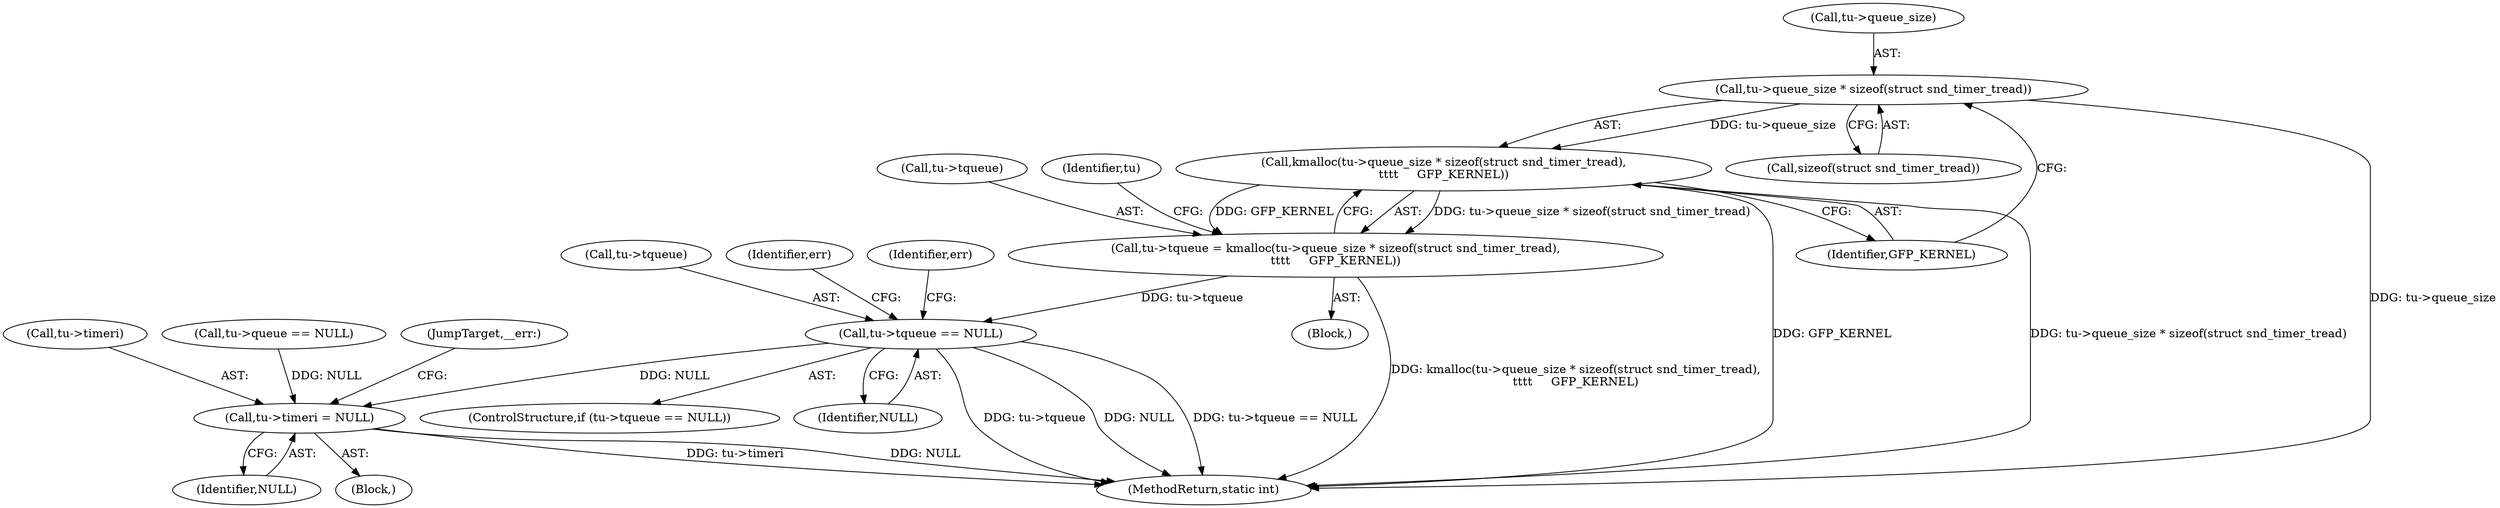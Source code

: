 digraph "0_linux_af368027a49a751d6ff4ee9e3f9961f35bb4fede_2@API" {
"1000217" [label="(Call,tu->queue_size * sizeof(struct snd_timer_tread))"];
"1000216" [label="(Call,kmalloc(tu->queue_size * sizeof(struct snd_timer_tread),\n\t\t\t\t     GFP_KERNEL))"];
"1000212" [label="(Call,tu->tqueue = kmalloc(tu->queue_size * sizeof(struct snd_timer_tread),\n\t\t\t\t     GFP_KERNEL))"];
"1000225" [label="(Call,tu->tqueue == NULL)"];
"1000267" [label="(Call,tu->timeri = NULL)"];
"1000224" [label="(ControlStructure,if (tu->tqueue == NULL))"];
"1000221" [label="(Call,sizeof(struct snd_timer_tread))"];
"1000267" [label="(Call,tu->timeri = NULL)"];
"1000212" [label="(Call,tu->tqueue = kmalloc(tu->queue_size * sizeof(struct snd_timer_tread),\n\t\t\t\t     GFP_KERNEL))"];
"1000223" [label="(Identifier,GFP_KERNEL)"];
"1000249" [label="(Call,tu->queue == NULL)"];
"1000225" [label="(Call,tu->tqueue == NULL)"];
"1000213" [label="(Call,tu->tqueue)"];
"1000271" [label="(Identifier,NULL)"];
"1000309" [label="(JumpTarget,__err:)"];
"1000216" [label="(Call,kmalloc(tu->queue_size * sizeof(struct snd_timer_tread),\n\t\t\t\t     GFP_KERNEL))"];
"1000211" [label="(Block,)"];
"1000217" [label="(Call,tu->queue_size * sizeof(struct snd_timer_tread))"];
"1000229" [label="(Identifier,NULL)"];
"1000268" [label="(Call,tu->timeri)"];
"1000226" [label="(Call,tu->tqueue)"];
"1000260" [label="(Identifier,err)"];
"1000231" [label="(Identifier,err)"];
"1000218" [label="(Call,tu->queue_size)"];
"1000317" [label="(MethodReturn,static int)"];
"1000262" [label="(Block,)"];
"1000227" [label="(Identifier,tu)"];
"1000217" -> "1000216"  [label="AST: "];
"1000217" -> "1000221"  [label="CFG: "];
"1000218" -> "1000217"  [label="AST: "];
"1000221" -> "1000217"  [label="AST: "];
"1000223" -> "1000217"  [label="CFG: "];
"1000217" -> "1000317"  [label="DDG: tu->queue_size"];
"1000217" -> "1000216"  [label="DDG: tu->queue_size"];
"1000216" -> "1000212"  [label="AST: "];
"1000216" -> "1000223"  [label="CFG: "];
"1000223" -> "1000216"  [label="AST: "];
"1000212" -> "1000216"  [label="CFG: "];
"1000216" -> "1000317"  [label="DDG: GFP_KERNEL"];
"1000216" -> "1000317"  [label="DDG: tu->queue_size * sizeof(struct snd_timer_tread)"];
"1000216" -> "1000212"  [label="DDG: tu->queue_size * sizeof(struct snd_timer_tread)"];
"1000216" -> "1000212"  [label="DDG: GFP_KERNEL"];
"1000212" -> "1000211"  [label="AST: "];
"1000213" -> "1000212"  [label="AST: "];
"1000227" -> "1000212"  [label="CFG: "];
"1000212" -> "1000317"  [label="DDG: kmalloc(tu->queue_size * sizeof(struct snd_timer_tread),\n\t\t\t\t     GFP_KERNEL)"];
"1000212" -> "1000225"  [label="DDG: tu->tqueue"];
"1000225" -> "1000224"  [label="AST: "];
"1000225" -> "1000229"  [label="CFG: "];
"1000226" -> "1000225"  [label="AST: "];
"1000229" -> "1000225"  [label="AST: "];
"1000231" -> "1000225"  [label="CFG: "];
"1000260" -> "1000225"  [label="CFG: "];
"1000225" -> "1000317"  [label="DDG: tu->tqueue == NULL"];
"1000225" -> "1000317"  [label="DDG: tu->tqueue"];
"1000225" -> "1000317"  [label="DDG: NULL"];
"1000225" -> "1000267"  [label="DDG: NULL"];
"1000267" -> "1000262"  [label="AST: "];
"1000267" -> "1000271"  [label="CFG: "];
"1000268" -> "1000267"  [label="AST: "];
"1000271" -> "1000267"  [label="AST: "];
"1000309" -> "1000267"  [label="CFG: "];
"1000267" -> "1000317"  [label="DDG: tu->timeri"];
"1000267" -> "1000317"  [label="DDG: NULL"];
"1000249" -> "1000267"  [label="DDG: NULL"];
}
